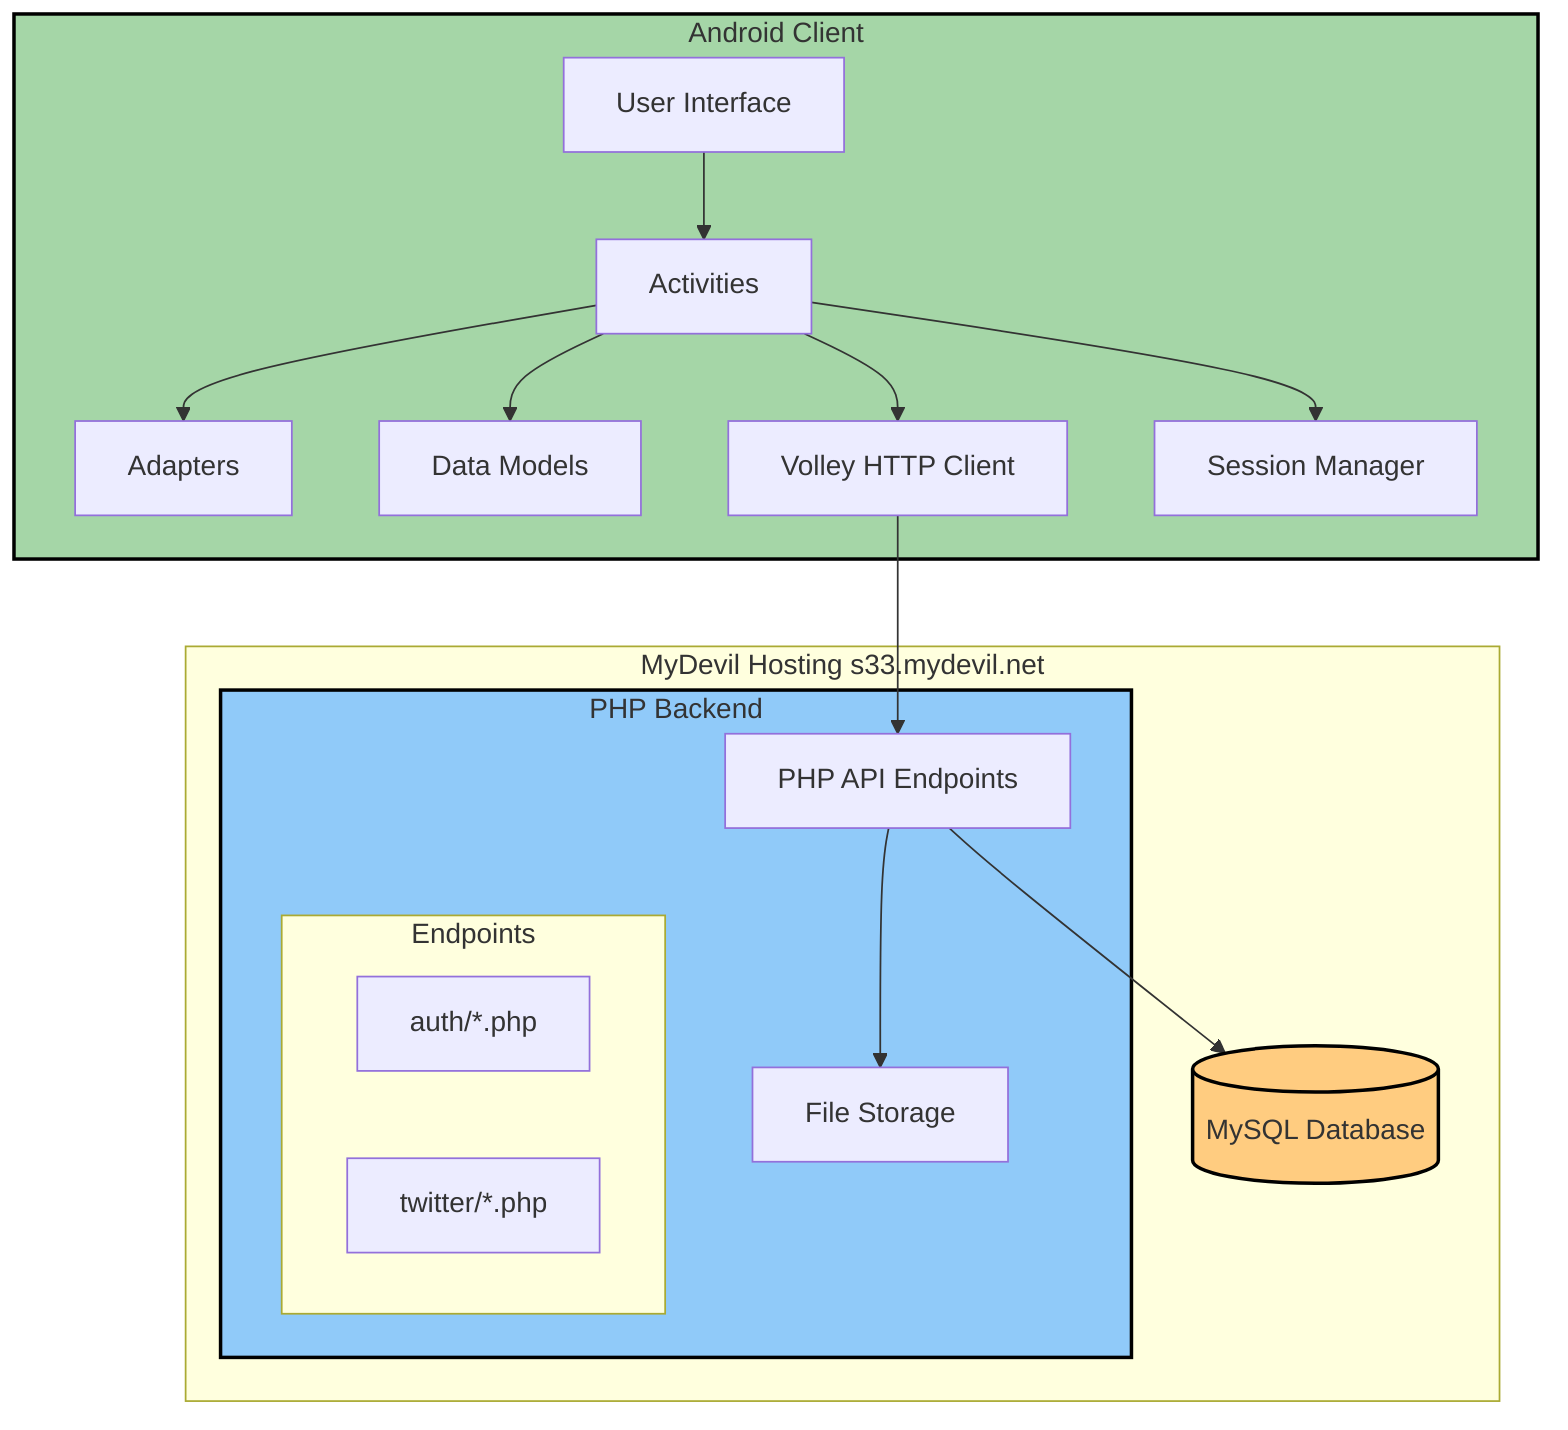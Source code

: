 flowchart TB
    subgraph Android[Android Client]
        UI[User Interface]
        Activities[Activities]
        Adapters[Adapters]
        Models[Data Models]
        Volley[Volley HTTP Client]
        Session[Session Manager]
    end

    subgraph MyDevil[MyDevil Hosting s33.mydevil.net]
        subgraph Backend[PHP Backend]
            API[PHP API Endpoints]
            subgraph Endpoints
                auth[auth/*.php]
                tweets[twitter/*.php]
            end
            Files[File Storage]
        end
        MySQL[(MySQL Database)]
    end

    UI --> Activities
    Activities --> Adapters
    Activities --> Models
    Activities --> Session
    Activities --> Volley
    Volley --> API
    API --> MySQL
    API --> Files

    classDef android fill:#a5d6a7,stroke:#000,stroke-width:2px
    classDef backend fill:#90caf9,stroke:#000,stroke-width:2px
    classDef database fill:#ffcc80,stroke:#000,stroke-width:2px

    class Android android
    class Backend backend
    class MySQL database